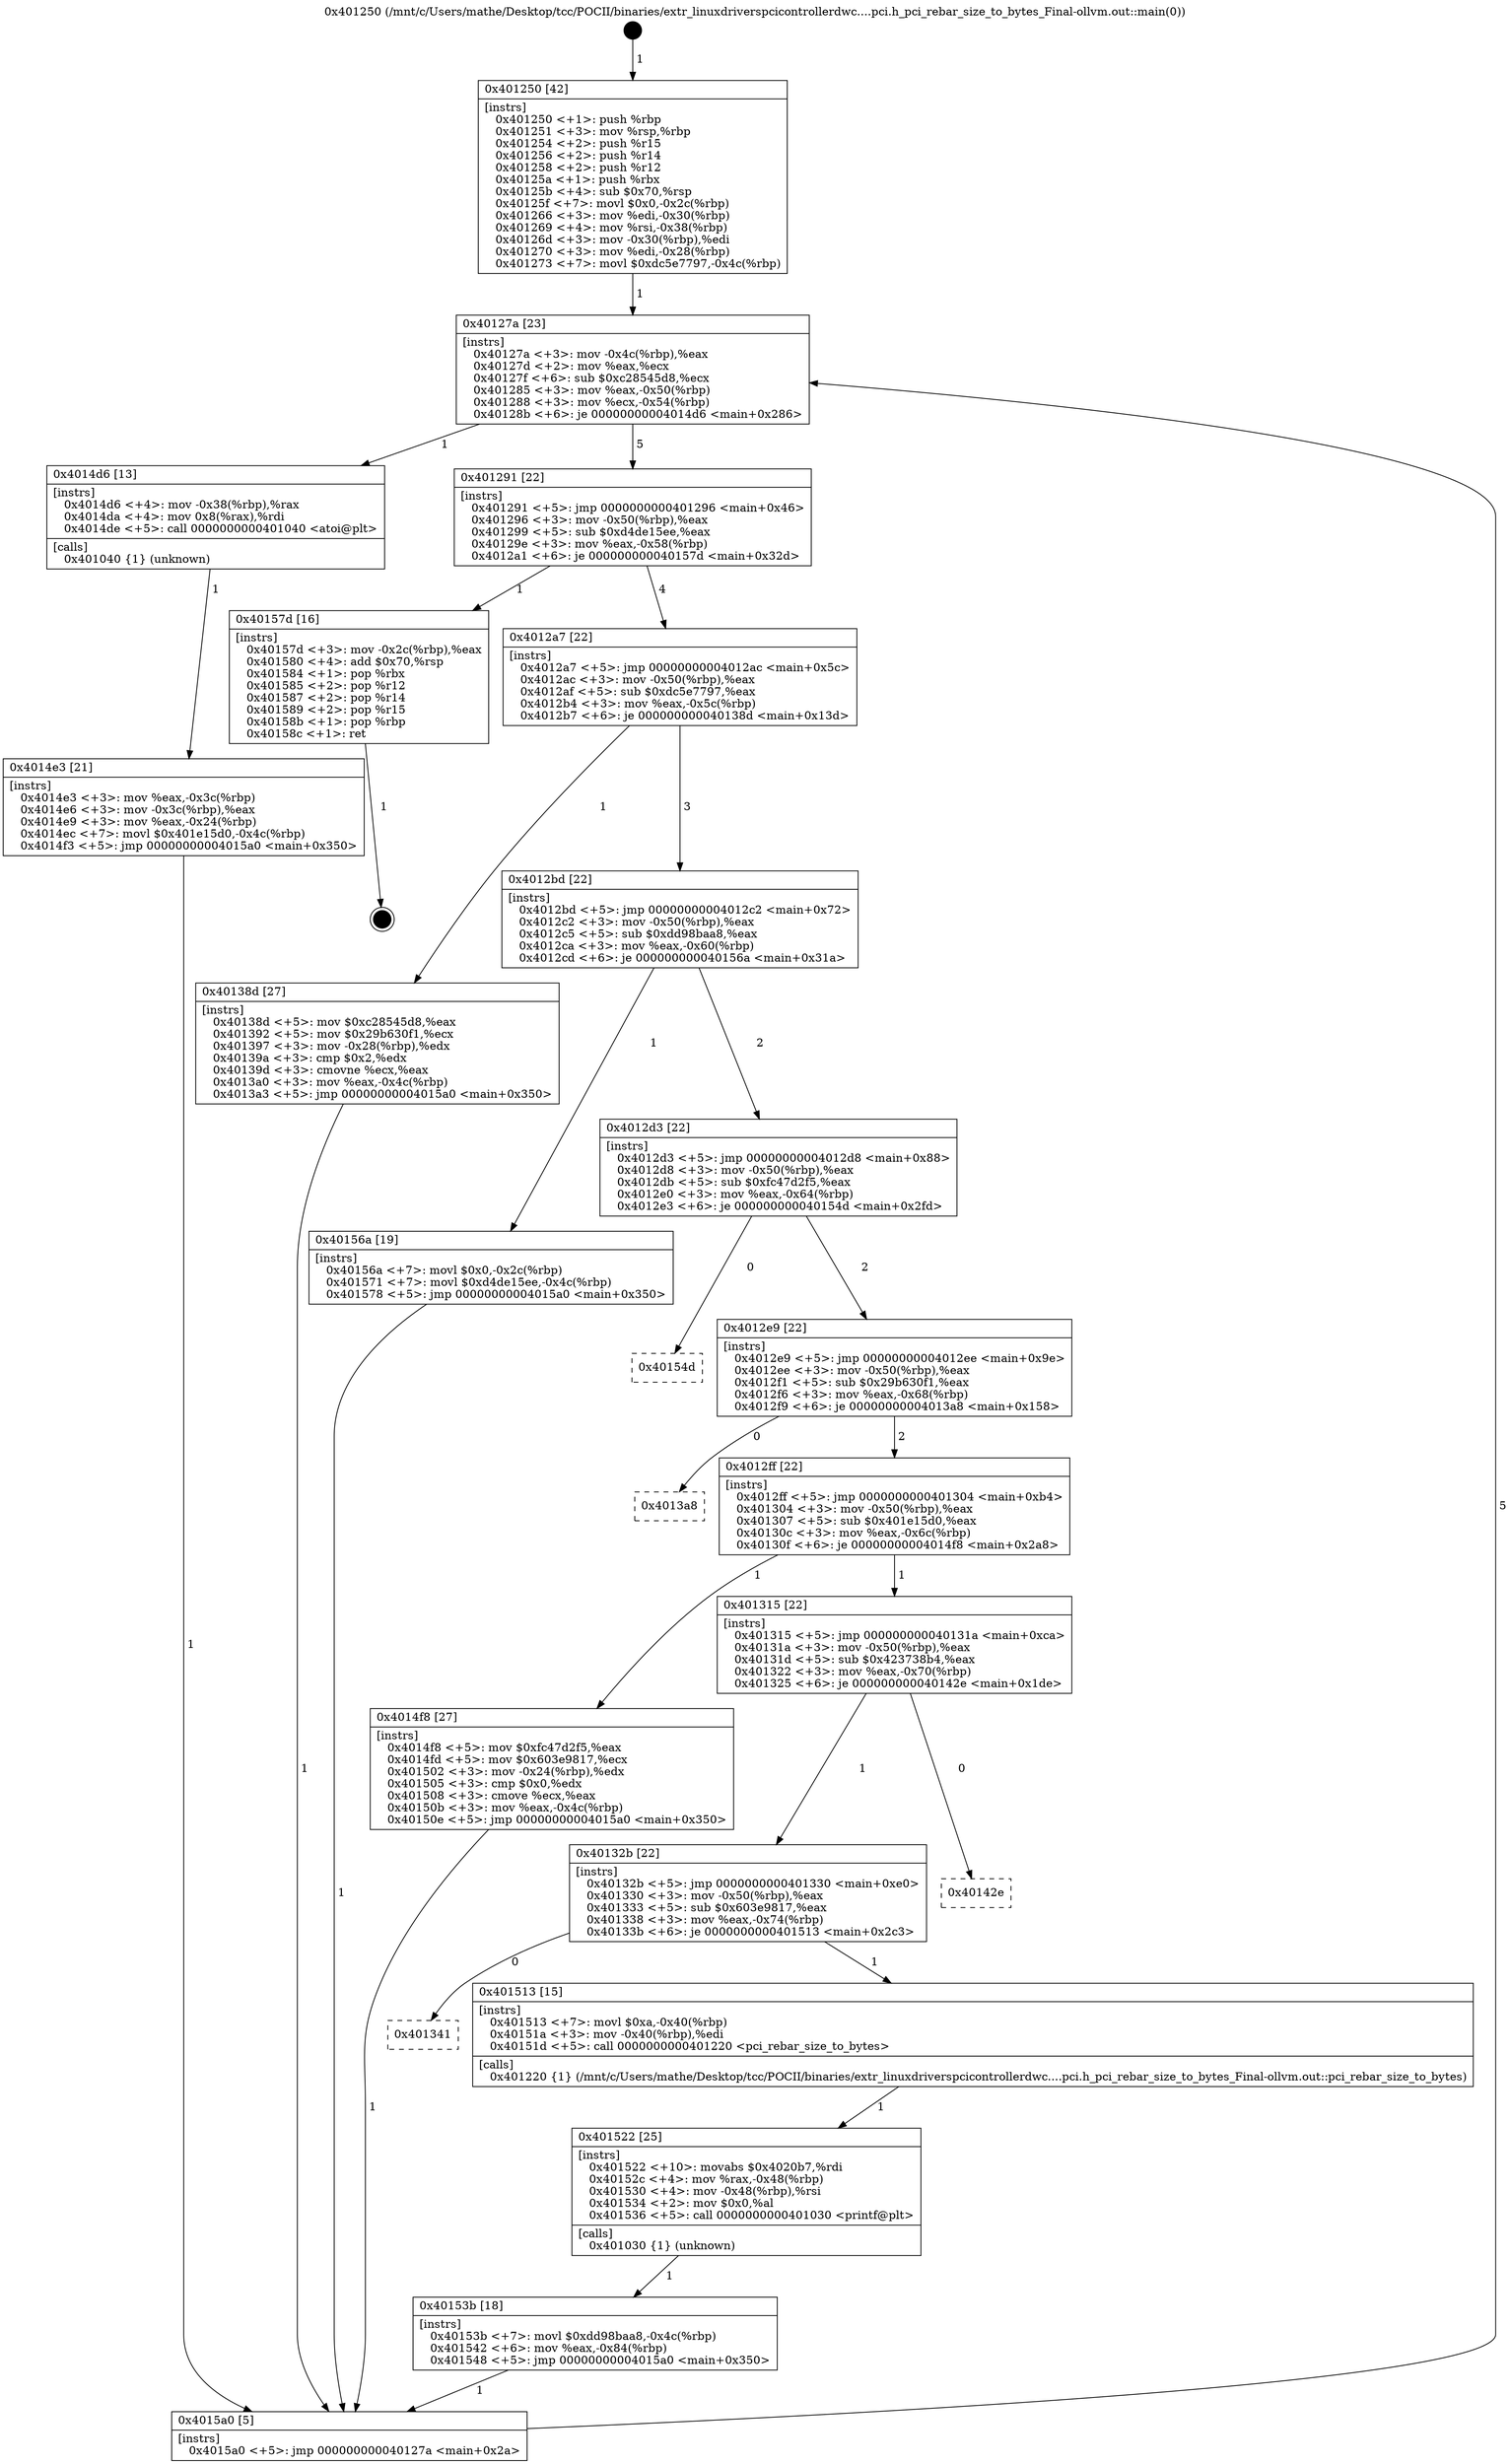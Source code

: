 digraph "0x401250" {
  label = "0x401250 (/mnt/c/Users/mathe/Desktop/tcc/POCII/binaries/extr_linuxdriverspcicontrollerdwc....pci.h_pci_rebar_size_to_bytes_Final-ollvm.out::main(0))"
  labelloc = "t"
  node[shape=record]

  Entry [label="",width=0.3,height=0.3,shape=circle,fillcolor=black,style=filled]
  "0x40127a" [label="{
     0x40127a [23]\l
     | [instrs]\l
     &nbsp;&nbsp;0x40127a \<+3\>: mov -0x4c(%rbp),%eax\l
     &nbsp;&nbsp;0x40127d \<+2\>: mov %eax,%ecx\l
     &nbsp;&nbsp;0x40127f \<+6\>: sub $0xc28545d8,%ecx\l
     &nbsp;&nbsp;0x401285 \<+3\>: mov %eax,-0x50(%rbp)\l
     &nbsp;&nbsp;0x401288 \<+3\>: mov %ecx,-0x54(%rbp)\l
     &nbsp;&nbsp;0x40128b \<+6\>: je 00000000004014d6 \<main+0x286\>\l
  }"]
  "0x4014d6" [label="{
     0x4014d6 [13]\l
     | [instrs]\l
     &nbsp;&nbsp;0x4014d6 \<+4\>: mov -0x38(%rbp),%rax\l
     &nbsp;&nbsp;0x4014da \<+4\>: mov 0x8(%rax),%rdi\l
     &nbsp;&nbsp;0x4014de \<+5\>: call 0000000000401040 \<atoi@plt\>\l
     | [calls]\l
     &nbsp;&nbsp;0x401040 \{1\} (unknown)\l
  }"]
  "0x401291" [label="{
     0x401291 [22]\l
     | [instrs]\l
     &nbsp;&nbsp;0x401291 \<+5\>: jmp 0000000000401296 \<main+0x46\>\l
     &nbsp;&nbsp;0x401296 \<+3\>: mov -0x50(%rbp),%eax\l
     &nbsp;&nbsp;0x401299 \<+5\>: sub $0xd4de15ee,%eax\l
     &nbsp;&nbsp;0x40129e \<+3\>: mov %eax,-0x58(%rbp)\l
     &nbsp;&nbsp;0x4012a1 \<+6\>: je 000000000040157d \<main+0x32d\>\l
  }"]
  Exit [label="",width=0.3,height=0.3,shape=circle,fillcolor=black,style=filled,peripheries=2]
  "0x40157d" [label="{
     0x40157d [16]\l
     | [instrs]\l
     &nbsp;&nbsp;0x40157d \<+3\>: mov -0x2c(%rbp),%eax\l
     &nbsp;&nbsp;0x401580 \<+4\>: add $0x70,%rsp\l
     &nbsp;&nbsp;0x401584 \<+1\>: pop %rbx\l
     &nbsp;&nbsp;0x401585 \<+2\>: pop %r12\l
     &nbsp;&nbsp;0x401587 \<+2\>: pop %r14\l
     &nbsp;&nbsp;0x401589 \<+2\>: pop %r15\l
     &nbsp;&nbsp;0x40158b \<+1\>: pop %rbp\l
     &nbsp;&nbsp;0x40158c \<+1\>: ret\l
  }"]
  "0x4012a7" [label="{
     0x4012a7 [22]\l
     | [instrs]\l
     &nbsp;&nbsp;0x4012a7 \<+5\>: jmp 00000000004012ac \<main+0x5c\>\l
     &nbsp;&nbsp;0x4012ac \<+3\>: mov -0x50(%rbp),%eax\l
     &nbsp;&nbsp;0x4012af \<+5\>: sub $0xdc5e7797,%eax\l
     &nbsp;&nbsp;0x4012b4 \<+3\>: mov %eax,-0x5c(%rbp)\l
     &nbsp;&nbsp;0x4012b7 \<+6\>: je 000000000040138d \<main+0x13d\>\l
  }"]
  "0x40153b" [label="{
     0x40153b [18]\l
     | [instrs]\l
     &nbsp;&nbsp;0x40153b \<+7\>: movl $0xdd98baa8,-0x4c(%rbp)\l
     &nbsp;&nbsp;0x401542 \<+6\>: mov %eax,-0x84(%rbp)\l
     &nbsp;&nbsp;0x401548 \<+5\>: jmp 00000000004015a0 \<main+0x350\>\l
  }"]
  "0x40138d" [label="{
     0x40138d [27]\l
     | [instrs]\l
     &nbsp;&nbsp;0x40138d \<+5\>: mov $0xc28545d8,%eax\l
     &nbsp;&nbsp;0x401392 \<+5\>: mov $0x29b630f1,%ecx\l
     &nbsp;&nbsp;0x401397 \<+3\>: mov -0x28(%rbp),%edx\l
     &nbsp;&nbsp;0x40139a \<+3\>: cmp $0x2,%edx\l
     &nbsp;&nbsp;0x40139d \<+3\>: cmovne %ecx,%eax\l
     &nbsp;&nbsp;0x4013a0 \<+3\>: mov %eax,-0x4c(%rbp)\l
     &nbsp;&nbsp;0x4013a3 \<+5\>: jmp 00000000004015a0 \<main+0x350\>\l
  }"]
  "0x4012bd" [label="{
     0x4012bd [22]\l
     | [instrs]\l
     &nbsp;&nbsp;0x4012bd \<+5\>: jmp 00000000004012c2 \<main+0x72\>\l
     &nbsp;&nbsp;0x4012c2 \<+3\>: mov -0x50(%rbp),%eax\l
     &nbsp;&nbsp;0x4012c5 \<+5\>: sub $0xdd98baa8,%eax\l
     &nbsp;&nbsp;0x4012ca \<+3\>: mov %eax,-0x60(%rbp)\l
     &nbsp;&nbsp;0x4012cd \<+6\>: je 000000000040156a \<main+0x31a\>\l
  }"]
  "0x4015a0" [label="{
     0x4015a0 [5]\l
     | [instrs]\l
     &nbsp;&nbsp;0x4015a0 \<+5\>: jmp 000000000040127a \<main+0x2a\>\l
  }"]
  "0x401250" [label="{
     0x401250 [42]\l
     | [instrs]\l
     &nbsp;&nbsp;0x401250 \<+1\>: push %rbp\l
     &nbsp;&nbsp;0x401251 \<+3\>: mov %rsp,%rbp\l
     &nbsp;&nbsp;0x401254 \<+2\>: push %r15\l
     &nbsp;&nbsp;0x401256 \<+2\>: push %r14\l
     &nbsp;&nbsp;0x401258 \<+2\>: push %r12\l
     &nbsp;&nbsp;0x40125a \<+1\>: push %rbx\l
     &nbsp;&nbsp;0x40125b \<+4\>: sub $0x70,%rsp\l
     &nbsp;&nbsp;0x40125f \<+7\>: movl $0x0,-0x2c(%rbp)\l
     &nbsp;&nbsp;0x401266 \<+3\>: mov %edi,-0x30(%rbp)\l
     &nbsp;&nbsp;0x401269 \<+4\>: mov %rsi,-0x38(%rbp)\l
     &nbsp;&nbsp;0x40126d \<+3\>: mov -0x30(%rbp),%edi\l
     &nbsp;&nbsp;0x401270 \<+3\>: mov %edi,-0x28(%rbp)\l
     &nbsp;&nbsp;0x401273 \<+7\>: movl $0xdc5e7797,-0x4c(%rbp)\l
  }"]
  "0x4014e3" [label="{
     0x4014e3 [21]\l
     | [instrs]\l
     &nbsp;&nbsp;0x4014e3 \<+3\>: mov %eax,-0x3c(%rbp)\l
     &nbsp;&nbsp;0x4014e6 \<+3\>: mov -0x3c(%rbp),%eax\l
     &nbsp;&nbsp;0x4014e9 \<+3\>: mov %eax,-0x24(%rbp)\l
     &nbsp;&nbsp;0x4014ec \<+7\>: movl $0x401e15d0,-0x4c(%rbp)\l
     &nbsp;&nbsp;0x4014f3 \<+5\>: jmp 00000000004015a0 \<main+0x350\>\l
  }"]
  "0x401522" [label="{
     0x401522 [25]\l
     | [instrs]\l
     &nbsp;&nbsp;0x401522 \<+10\>: movabs $0x4020b7,%rdi\l
     &nbsp;&nbsp;0x40152c \<+4\>: mov %rax,-0x48(%rbp)\l
     &nbsp;&nbsp;0x401530 \<+4\>: mov -0x48(%rbp),%rsi\l
     &nbsp;&nbsp;0x401534 \<+2\>: mov $0x0,%al\l
     &nbsp;&nbsp;0x401536 \<+5\>: call 0000000000401030 \<printf@plt\>\l
     | [calls]\l
     &nbsp;&nbsp;0x401030 \{1\} (unknown)\l
  }"]
  "0x40156a" [label="{
     0x40156a [19]\l
     | [instrs]\l
     &nbsp;&nbsp;0x40156a \<+7\>: movl $0x0,-0x2c(%rbp)\l
     &nbsp;&nbsp;0x401571 \<+7\>: movl $0xd4de15ee,-0x4c(%rbp)\l
     &nbsp;&nbsp;0x401578 \<+5\>: jmp 00000000004015a0 \<main+0x350\>\l
  }"]
  "0x4012d3" [label="{
     0x4012d3 [22]\l
     | [instrs]\l
     &nbsp;&nbsp;0x4012d3 \<+5\>: jmp 00000000004012d8 \<main+0x88\>\l
     &nbsp;&nbsp;0x4012d8 \<+3\>: mov -0x50(%rbp),%eax\l
     &nbsp;&nbsp;0x4012db \<+5\>: sub $0xfc47d2f5,%eax\l
     &nbsp;&nbsp;0x4012e0 \<+3\>: mov %eax,-0x64(%rbp)\l
     &nbsp;&nbsp;0x4012e3 \<+6\>: je 000000000040154d \<main+0x2fd\>\l
  }"]
  "0x401341" [label="{
     0x401341\l
  }", style=dashed]
  "0x40154d" [label="{
     0x40154d\l
  }", style=dashed]
  "0x4012e9" [label="{
     0x4012e9 [22]\l
     | [instrs]\l
     &nbsp;&nbsp;0x4012e9 \<+5\>: jmp 00000000004012ee \<main+0x9e\>\l
     &nbsp;&nbsp;0x4012ee \<+3\>: mov -0x50(%rbp),%eax\l
     &nbsp;&nbsp;0x4012f1 \<+5\>: sub $0x29b630f1,%eax\l
     &nbsp;&nbsp;0x4012f6 \<+3\>: mov %eax,-0x68(%rbp)\l
     &nbsp;&nbsp;0x4012f9 \<+6\>: je 00000000004013a8 \<main+0x158\>\l
  }"]
  "0x401513" [label="{
     0x401513 [15]\l
     | [instrs]\l
     &nbsp;&nbsp;0x401513 \<+7\>: movl $0xa,-0x40(%rbp)\l
     &nbsp;&nbsp;0x40151a \<+3\>: mov -0x40(%rbp),%edi\l
     &nbsp;&nbsp;0x40151d \<+5\>: call 0000000000401220 \<pci_rebar_size_to_bytes\>\l
     | [calls]\l
     &nbsp;&nbsp;0x401220 \{1\} (/mnt/c/Users/mathe/Desktop/tcc/POCII/binaries/extr_linuxdriverspcicontrollerdwc....pci.h_pci_rebar_size_to_bytes_Final-ollvm.out::pci_rebar_size_to_bytes)\l
  }"]
  "0x4013a8" [label="{
     0x4013a8\l
  }", style=dashed]
  "0x4012ff" [label="{
     0x4012ff [22]\l
     | [instrs]\l
     &nbsp;&nbsp;0x4012ff \<+5\>: jmp 0000000000401304 \<main+0xb4\>\l
     &nbsp;&nbsp;0x401304 \<+3\>: mov -0x50(%rbp),%eax\l
     &nbsp;&nbsp;0x401307 \<+5\>: sub $0x401e15d0,%eax\l
     &nbsp;&nbsp;0x40130c \<+3\>: mov %eax,-0x6c(%rbp)\l
     &nbsp;&nbsp;0x40130f \<+6\>: je 00000000004014f8 \<main+0x2a8\>\l
  }"]
  "0x40132b" [label="{
     0x40132b [22]\l
     | [instrs]\l
     &nbsp;&nbsp;0x40132b \<+5\>: jmp 0000000000401330 \<main+0xe0\>\l
     &nbsp;&nbsp;0x401330 \<+3\>: mov -0x50(%rbp),%eax\l
     &nbsp;&nbsp;0x401333 \<+5\>: sub $0x603e9817,%eax\l
     &nbsp;&nbsp;0x401338 \<+3\>: mov %eax,-0x74(%rbp)\l
     &nbsp;&nbsp;0x40133b \<+6\>: je 0000000000401513 \<main+0x2c3\>\l
  }"]
  "0x4014f8" [label="{
     0x4014f8 [27]\l
     | [instrs]\l
     &nbsp;&nbsp;0x4014f8 \<+5\>: mov $0xfc47d2f5,%eax\l
     &nbsp;&nbsp;0x4014fd \<+5\>: mov $0x603e9817,%ecx\l
     &nbsp;&nbsp;0x401502 \<+3\>: mov -0x24(%rbp),%edx\l
     &nbsp;&nbsp;0x401505 \<+3\>: cmp $0x0,%edx\l
     &nbsp;&nbsp;0x401508 \<+3\>: cmove %ecx,%eax\l
     &nbsp;&nbsp;0x40150b \<+3\>: mov %eax,-0x4c(%rbp)\l
     &nbsp;&nbsp;0x40150e \<+5\>: jmp 00000000004015a0 \<main+0x350\>\l
  }"]
  "0x401315" [label="{
     0x401315 [22]\l
     | [instrs]\l
     &nbsp;&nbsp;0x401315 \<+5\>: jmp 000000000040131a \<main+0xca\>\l
     &nbsp;&nbsp;0x40131a \<+3\>: mov -0x50(%rbp),%eax\l
     &nbsp;&nbsp;0x40131d \<+5\>: sub $0x423738b4,%eax\l
     &nbsp;&nbsp;0x401322 \<+3\>: mov %eax,-0x70(%rbp)\l
     &nbsp;&nbsp;0x401325 \<+6\>: je 000000000040142e \<main+0x1de\>\l
  }"]
  "0x40142e" [label="{
     0x40142e\l
  }", style=dashed]
  Entry -> "0x401250" [label=" 1"]
  "0x40127a" -> "0x4014d6" [label=" 1"]
  "0x40127a" -> "0x401291" [label=" 5"]
  "0x40157d" -> Exit [label=" 1"]
  "0x401291" -> "0x40157d" [label=" 1"]
  "0x401291" -> "0x4012a7" [label=" 4"]
  "0x40156a" -> "0x4015a0" [label=" 1"]
  "0x4012a7" -> "0x40138d" [label=" 1"]
  "0x4012a7" -> "0x4012bd" [label=" 3"]
  "0x40138d" -> "0x4015a0" [label=" 1"]
  "0x401250" -> "0x40127a" [label=" 1"]
  "0x4015a0" -> "0x40127a" [label=" 5"]
  "0x4014d6" -> "0x4014e3" [label=" 1"]
  "0x4014e3" -> "0x4015a0" [label=" 1"]
  "0x40153b" -> "0x4015a0" [label=" 1"]
  "0x4012bd" -> "0x40156a" [label=" 1"]
  "0x4012bd" -> "0x4012d3" [label=" 2"]
  "0x401522" -> "0x40153b" [label=" 1"]
  "0x4012d3" -> "0x40154d" [label=" 0"]
  "0x4012d3" -> "0x4012e9" [label=" 2"]
  "0x401513" -> "0x401522" [label=" 1"]
  "0x4012e9" -> "0x4013a8" [label=" 0"]
  "0x4012e9" -> "0x4012ff" [label=" 2"]
  "0x40132b" -> "0x401341" [label=" 0"]
  "0x4012ff" -> "0x4014f8" [label=" 1"]
  "0x4012ff" -> "0x401315" [label=" 1"]
  "0x4014f8" -> "0x4015a0" [label=" 1"]
  "0x40132b" -> "0x401513" [label=" 1"]
  "0x401315" -> "0x40142e" [label=" 0"]
  "0x401315" -> "0x40132b" [label=" 1"]
}
